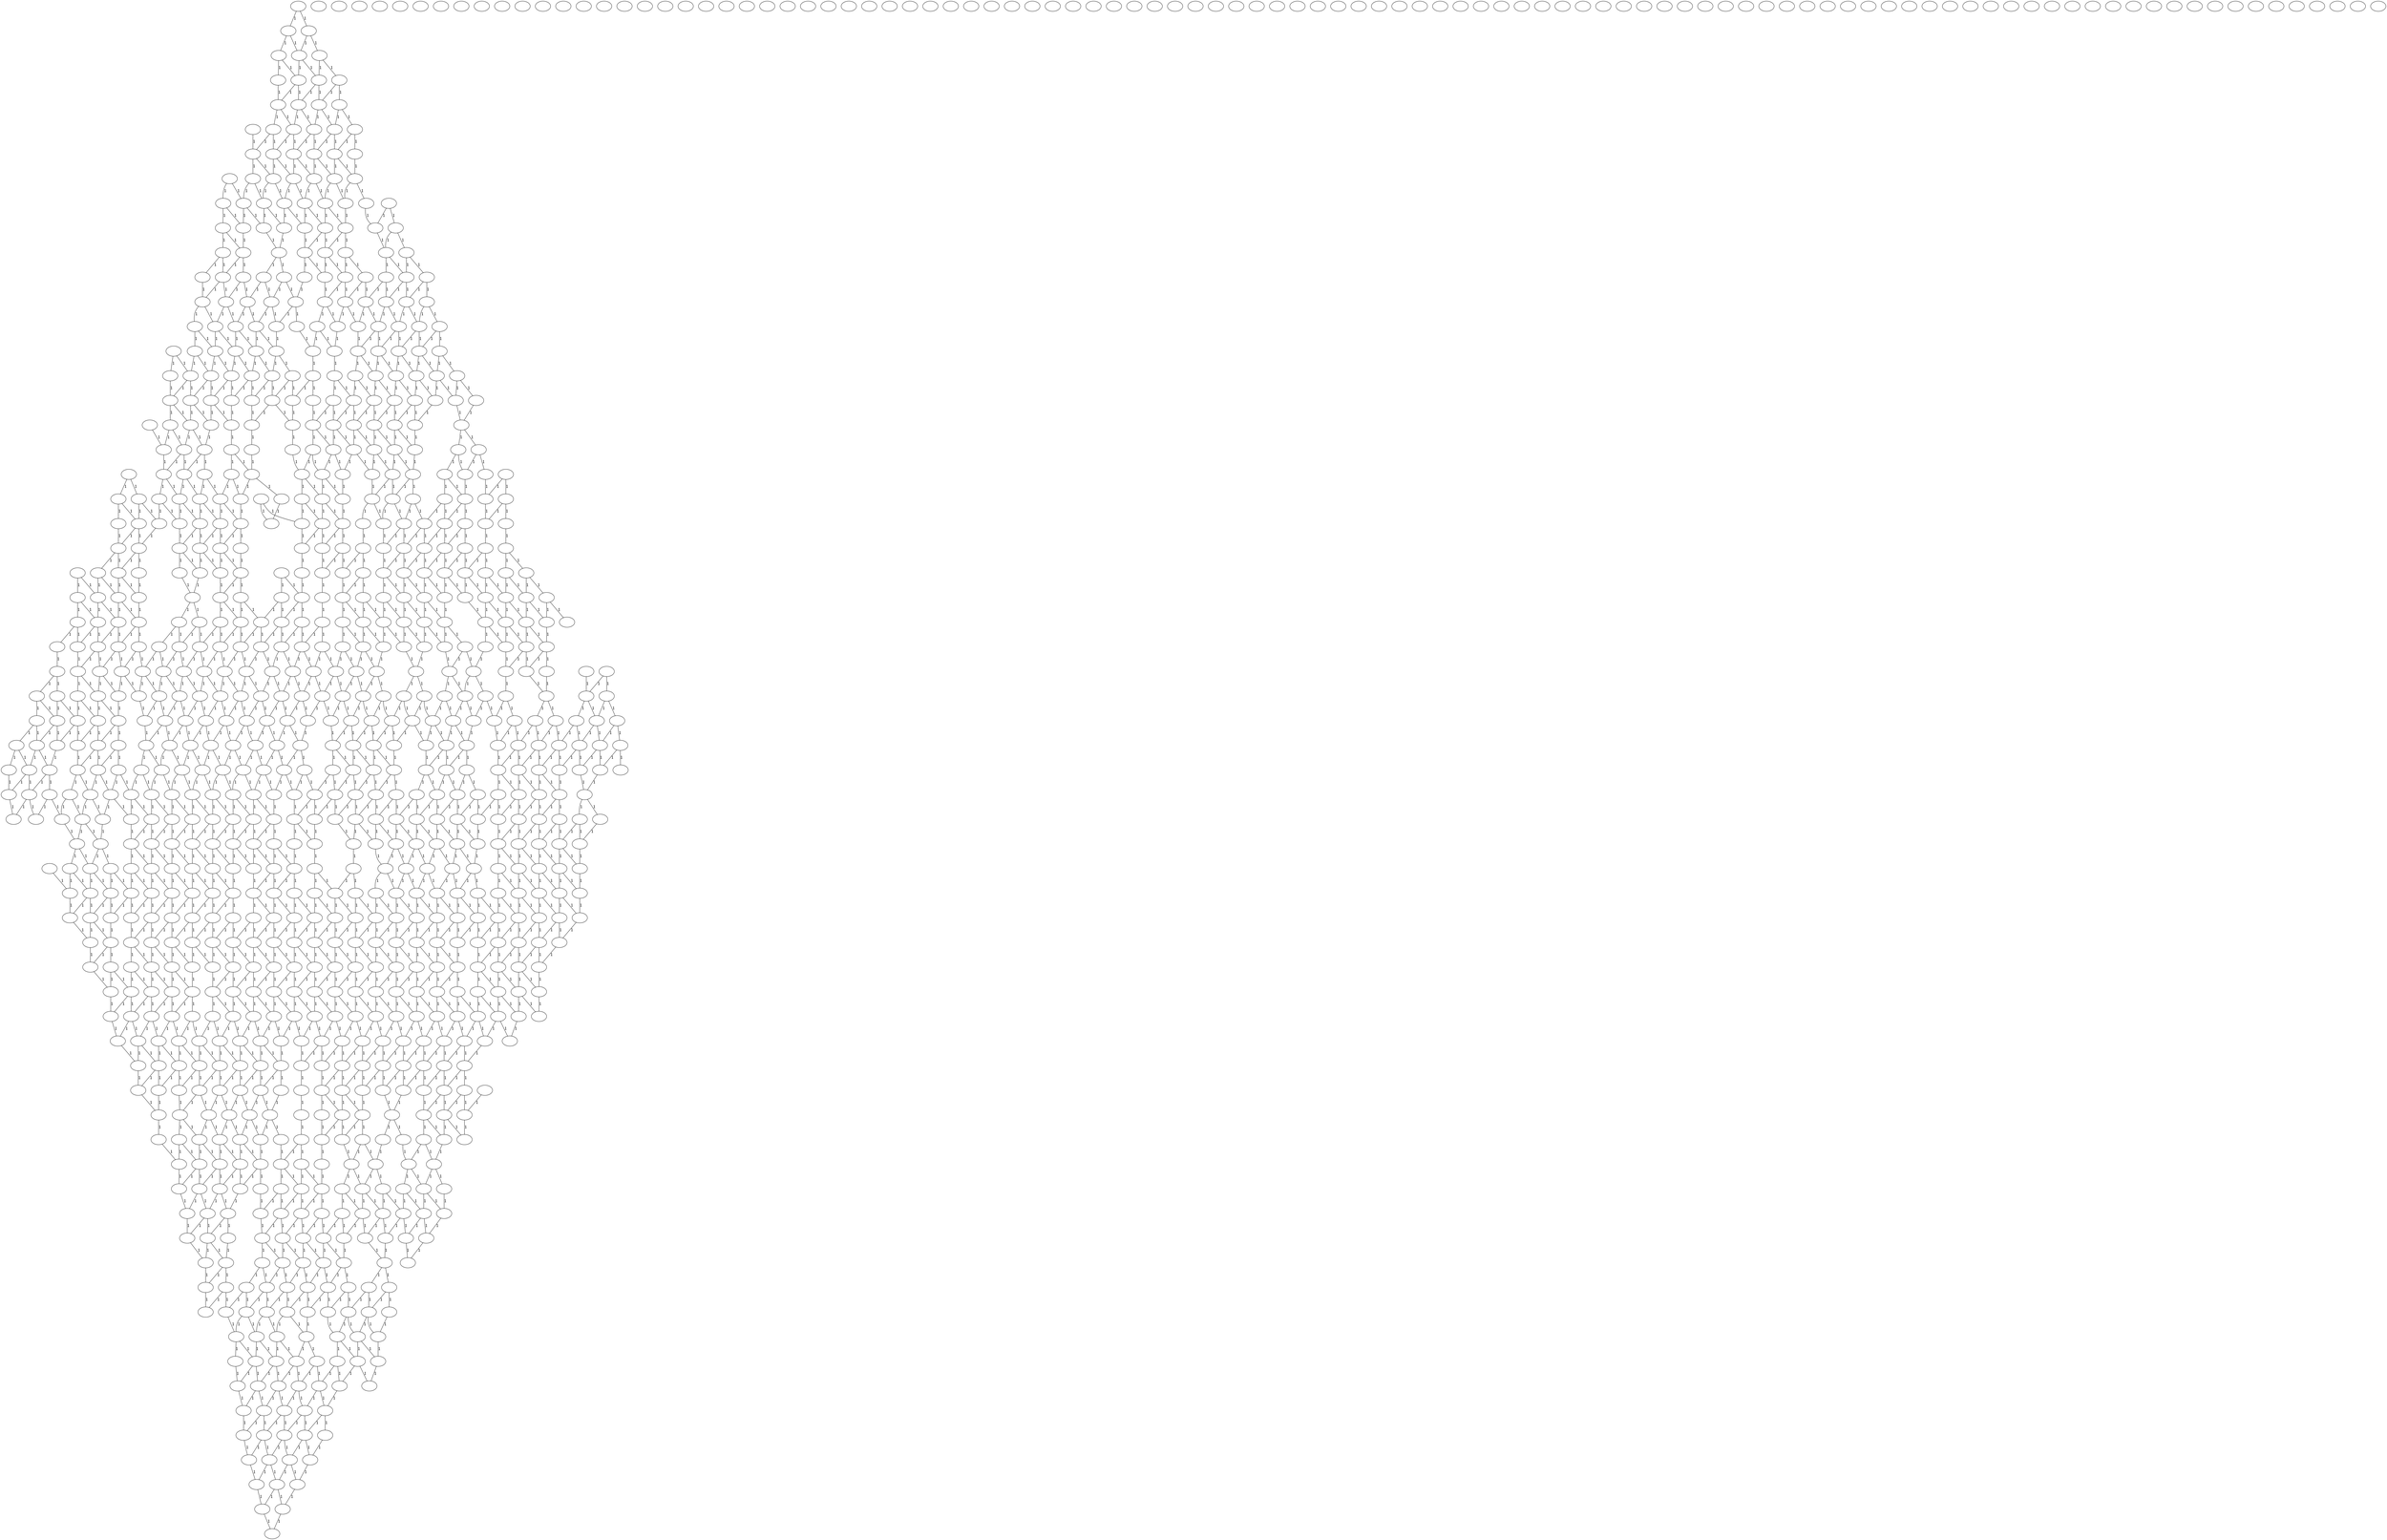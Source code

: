 graph G {
0[label="" pos="0,0!"];
1[label="" pos="100,0!"];
2[label="" pos="200,0!"];
3[label="" pos="300,0!"];
4[label="" pos="400,0!"];
5[label="" pos="500,0!"];
6[label="" pos="600,0!"];
7[label="" pos="700,0!"];
8[label="" pos="800,0!"];
9[label="" pos="900,0!"];
10[label="" pos="1000,0!"];
11[label="" pos="1100,0!"];
12[label="" pos="1200,0!"];
13[label="" pos="1300,0!"];
14[label="" pos="1400,0!"];
15[label="" pos="1500,0!"];
16[label="" pos="1600,0!"];
17[label="" pos="1700,0!"];
18[label="" pos="1800,0!"];
19[label="" pos="1900,0!"];
20[label="" pos="2000,0!"];
21[label="" pos="2100,0!"];
22[label="" pos="2200,0!"];
23[label="" pos="2300,0!"];
24[label="" pos="2400,0!"];
25[label="" pos="2500,0!"];
26[label="" pos="2600,0!"];
27[label="" pos="2700,0!"];
28[label="" pos="2800,0!"];
29[label="" pos="2900,0!"];
30[label="" pos="3000,0!"];
31[label="" pos="3100,0!"];
32[label="" pos="0,100!"];
33[label="" pos="100,100!"];
34[label="" pos="200,100!"];
35[label="" pos="300,100!"];
36[label="" pos="400,100!"];
37[label="" pos="500,100!"];
38[label="" pos="600,100!"];
39[label="" pos="700,100!"];
40[label="" pos="800,100!"];
41[label="" pos="900,100!"];
42[label="" pos="1000,100!"];
43[label="" pos="1100,100!"];
44[label="" pos="1200,100!"];
45[label="" pos="1300,100!"];
46[label="" pos="1400,100!"];
47[label="" pos="1500,100!"];
48[label="" pos="1600,100!"];
49[label="" pos="1700,100!"];
50[label="" pos="1800,100!"];
51[label="" pos="1900,100!"];
52[label="" pos="2000,100!"];
53[label="" pos="2100,100!"];
54[label="" pos="2200,100!"];
55[label="" pos="2300,100!"];
56[label="" pos="2400,100!"];
57[label="" pos="2500,100!"];
58[label="" pos="2600,100!"];
59[label="" pos="2700,100!"];
60[label="" pos="2800,100!"];
61[label="" pos="2900,100!"];
62[label="" pos="3000,100!"];
63[label="" pos="3100,100!"];
64[label="" pos="0,200!"];
65[label="" pos="100,200!"];
66[label="" pos="200,200!"];
67[label="" pos="300,200!"];
68[label="" pos="400,200!"];
69[label="" pos="500,200!"];
70[label="" pos="600,200!"];
71[label="" pos="700,200!"];
72[label="" pos="800,200!"];
73[label="" pos="900,200!"];
74[label="" pos="1000,200!"];
75[label="" pos="1100,200!"];
76[label="" pos="1200,200!"];
77[label="" pos="1300,200!"];
78[label="" pos="1400,200!"];
79[label="" pos="1500,200!"];
80[label="" pos="1600,200!"];
81[label="" pos="1700,200!"];
82[label="" pos="1800,200!"];
83[label="" pos="1900,200!"];
84[label="" pos="2000,200!"];
85[label="" pos="2100,200!"];
86[label="" pos="2200,200!"];
87[label="" pos="2300,200!"];
88[label="" pos="2400,200!"];
89[label="" pos="2500,200!"];
90[label="" pos="2600,200!"];
91[label="" pos="2700,200!"];
92[label="" pos="2800,200!"];
93[label="" pos="2900,200!"];
94[label="" pos="3000,200!"];
95[label="" pos="3100,200!"];
96[label="" pos="0,300!"];
97[label="" pos="100,300!"];
98[label="" pos="200,300!"];
99[label="" pos="300,300!"];
100[label="" pos="400,300!"];
101[label="" pos="500,300!"];
102[label="" pos="600,300!"];
103[label="" pos="700,300!"];
104[label="" pos="800,300!"];
105[label="" pos="900,300!"];
106[label="" pos="1000,300!"];
107[label="" pos="1100,300!"];
108[label="" pos="1200,300!"];
109[label="" pos="1300,300!"];
110[label="" pos="1400,300!"];
111[label="" pos="1500,300!"];
112[label="" pos="1600,300!"];
113[label="" pos="1700,300!"];
114[label="" pos="1800,300!"];
115[label="" pos="1900,300!"];
116[label="" pos="2000,300!"];
117[label="" pos="2100,300!"];
118[label="" pos="2200,300!"];
119[label="" pos="2300,300!"];
120[label="" pos="2400,300!"];
121[label="" pos="2500,300!"];
122[label="" pos="2600,300!"];
123[label="" pos="2700,300!"];
124[label="" pos="2800,300!"];
125[label="" pos="2900,300!"];
126[label="" pos="3000,300!"];
127[label="" pos="3100,300!"];
128[label="" pos="0,400!"];
129[label="" pos="100,400!"];
130[label="" pos="200,400!"];
131[label="" pos="300,400!"];
132[label="" pos="400,400!"];
133[label="" pos="500,400!"];
134[label="" pos="600,400!"];
135[label="" pos="700,400!"];
136[label="" pos="800,400!"];
137[label="" pos="900,400!"];
138[label="" pos="1000,400!"];
139[label="" pos="1100,400!"];
140[label="" pos="1200,400!"];
141[label="" pos="1300,400!"];
142[label="" pos="1400,400!"];
143[label="" pos="1500,400!"];
144[label="" pos="1600,400!"];
145[label="" pos="1700,400!"];
146[label="" pos="1800,400!"];
147[label="" pos="1900,400!"];
148[label="" pos="2000,400!"];
149[label="" pos="2100,400!"];
150[label="" pos="2200,400!"];
151[label="" pos="2300,400!"];
152[label="" pos="2400,400!"];
153[label="" pos="2500,400!"];
154[label="" pos="2600,400!"];
155[label="" pos="2700,400!"];
156[label="" pos="2800,400!"];
157[label="" pos="2900,400!"];
158[label="" pos="3000,400!"];
159[label="" pos="3100,400!"];
160[label="" pos="0,500!"];
161[label="" pos="100,500!"];
162[label="" pos="200,500!"];
163[label="" pos="300,500!"];
164[label="" pos="400,500!"];
165[label="" pos="500,500!"];
166[label="" pos="600,500!"];
167[label="" pos="700,500!"];
168[label="" pos="800,500!"];
169[label="" pos="900,500!"];
170[label="" pos="1000,500!"];
171[label="" pos="1100,500!"];
172[label="" pos="1200,500!"];
173[label="" pos="1300,500!"];
174[label="" pos="1400,500!"];
175[label="" pos="1500,500!"];
176[label="" pos="1600,500!"];
177[label="" pos="1700,500!"];
178[label="" pos="1800,500!"];
179[label="" pos="1900,500!"];
180[label="" pos="2000,500!"];
181[label="" pos="2100,500!"];
182[label="" pos="2200,500!"];
183[label="" pos="2300,500!"];
184[label="" pos="2400,500!"];
185[label="" pos="2500,500!"];
186[label="" pos="2600,500!"];
187[label="" pos="2700,500!"];
188[label="" pos="2800,500!"];
189[label="" pos="2900,500!"];
190[label="" pos="3000,500!"];
191[label="" pos="3100,500!"];
192[label="" pos="0,600!"];
193[label="" pos="100,600!"];
194[label="" pos="200,600!"];
195[label="" pos="300,600!"];
196[label="" pos="400,600!"];
197[label="" pos="500,600!"];
198[label="" pos="600,600!"];
199[label="" pos="700,600!"];
200[label="" pos="800,600!"];
201[label="" pos="900,600!"];
202[label="" pos="1000,600!"];
203[label="" pos="1100,600!"];
204[label="" pos="1200,600!"];
205[label="" pos="1300,600!"];
206[label="" pos="1400,600!"];
207[label="" pos="1500,600!"];
208[label="" pos="1600,600!"];
209[label="" pos="1700,600!"];
210[label="" pos="1800,600!"];
211[label="" pos="1900,600!"];
212[label="" pos="2000,600!"];
213[label="" pos="2100,600!"];
214[label="" pos="2200,600!"];
215[label="" pos="2300,600!"];
216[label="" pos="2400,600!"];
217[label="" pos="2500,600!"];
218[label="" pos="2600,600!"];
219[label="" pos="2700,600!"];
220[label="" pos="2800,600!"];
221[label="" pos="2900,600!"];
222[label="" pos="3000,600!"];
223[label="" pos="3100,600!"];
224[label="" pos="0,700!"];
225[label="" pos="100,700!"];
226[label="" pos="200,700!"];
227[label="" pos="300,700!"];
228[label="" pos="400,700!"];
229[label="" pos="500,700!"];
230[label="" pos="600,700!"];
231[label="" pos="700,700!"];
232[label="" pos="800,700!"];
233[label="" pos="900,700!"];
234[label="" pos="1000,700!"];
235[label="" pos="1100,700!"];
236[label="" pos="1200,700!"];
237[label="" pos="1300,700!"];
238[label="" pos="1400,700!"];
239[label="" pos="1500,700!"];
240[label="" pos="1600,700!"];
241[label="" pos="1700,700!"];
242[label="" pos="1800,700!"];
243[label="" pos="1900,700!"];
244[label="" pos="2000,700!"];
245[label="" pos="2100,700!"];
246[label="" pos="2200,700!"];
247[label="" pos="2300,700!"];
248[label="" pos="2400,700!"];
249[label="" pos="2500,700!"];
250[label="" pos="2600,700!"];
251[label="" pos="2700,700!"];
252[label="" pos="2800,700!"];
253[label="" pos="2900,700!"];
254[label="" pos="3000,700!"];
255[label="" pos="3100,700!"];
256[label="" pos="0,800!"];
257[label="" pos="100,800!"];
258[label="" pos="200,800!"];
259[label="" pos="300,800!"];
260[label="" pos="400,800!"];
261[label="" pos="500,800!"];
262[label="" pos="600,800!"];
263[label="" pos="700,800!"];
264[label="" pos="800,800!"];
265[label="" pos="900,800!"];
266[label="" pos="1000,800!"];
267[label="" pos="1100,800!"];
268[label="" pos="1200,800!"];
269[label="" pos="1300,800!"];
270[label="" pos="1400,800!"];
271[label="" pos="1500,800!"];
272[label="" pos="1600,800!"];
273[label="" pos="1700,800!"];
274[label="" pos="1800,800!"];
275[label="" pos="1900,800!"];
276[label="" pos="2000,800!"];
277[label="" pos="2100,800!"];
278[label="" pos="2200,800!"];
279[label="" pos="2300,800!"];
280[label="" pos="2400,800!"];
281[label="" pos="2500,800!"];
282[label="" pos="2600,800!"];
283[label="" pos="2700,800!"];
284[label="" pos="2800,800!"];
285[label="" pos="2900,800!"];
286[label="" pos="3000,800!"];
287[label="" pos="3100,800!"];
288[label="" pos="0,900!"];
289[label="" pos="100,900!"];
290[label="" pos="200,900!"];
291[label="" pos="300,900!"];
292[label="" pos="400,900!"];
293[label="" pos="500,900!"];
294[label="" pos="600,900!"];
295[label="" pos="700,900!"];
296[label="" pos="800,900!"];
297[label="" pos="900,900!"];
298[label="" pos="1000,900!"];
299[label="" pos="1100,900!"];
300[label="" pos="1200,900!"];
301[label="" pos="1300,900!"];
302[label="" pos="1400,900!"];
303[label="" pos="1500,900!"];
304[label="" pos="1600,900!"];
305[label="" pos="1700,900!"];
306[label="" pos="1800,900!"];
307[label="" pos="1900,900!"];
308[label="" pos="2000,900!"];
309[label="" pos="2100,900!"];
310[label="" pos="2200,900!"];
311[label="" pos="2300,900!"];
312[label="" pos="2400,900!"];
313[label="" pos="2500,900!"];
314[label="" pos="2600,900!"];
315[label="" pos="2700,900!"];
316[label="" pos="2800,900!"];
317[label="" pos="2900,900!"];
318[label="" pos="3000,900!"];
319[label="" pos="3100,900!"];
320[label="" pos="0,1000!"];
321[label="" pos="100,1000!"];
322[label="" pos="200,1000!"];
323[label="" pos="300,1000!"];
324[label="" pos="400,1000!"];
325[label="" pos="500,1000!"];
326[label="" pos="600,1000!"];
327[label="" pos="700,1000!"];
328[label="" pos="800,1000!"];
329[label="" pos="900,1000!"];
330[label="" pos="1000,1000!"];
331[label="" pos="1100,1000!"];
332[label="" pos="1200,1000!"];
333[label="" pos="1300,1000!"];
334[label="" pos="1400,1000!"];
335[label="" pos="1500,1000!"];
336[label="" pos="1600,1000!"];
337[label="" pos="1700,1000!"];
338[label="" pos="1800,1000!"];
339[label="" pos="1900,1000!"];
340[label="" pos="2000,1000!"];
341[label="" pos="2100,1000!"];
342[label="" pos="2200,1000!"];
343[label="" pos="2300,1000!"];
344[label="" pos="2400,1000!"];
345[label="" pos="2500,1000!"];
346[label="" pos="2600,1000!"];
347[label="" pos="2700,1000!"];
348[label="" pos="2800,1000!"];
349[label="" pos="2900,1000!"];
350[label="" pos="3000,1000!"];
351[label="" pos="3100,1000!"];
352[label="" pos="0,1100!"];
353[label="" pos="100,1100!"];
354[label="" pos="200,1100!"];
355[label="" pos="300,1100!"];
356[label="" pos="400,1100!"];
357[label="" pos="500,1100!"];
358[label="" pos="600,1100!"];
359[label="" pos="700,1100!"];
360[label="" pos="800,1100!"];
361[label="" pos="900,1100!"];
362[label="" pos="1000,1100!"];
363[label="" pos="1100,1100!"];
364[label="" pos="1200,1100!"];
365[label="" pos="1300,1100!"];
366[label="" pos="1400,1100!"];
367[label="" pos="1500,1100!"];
368[label="" pos="1600,1100!"];
369[label="" pos="1700,1100!"];
370[label="" pos="1800,1100!"];
371[label="" pos="1900,1100!"];
372[label="" pos="2000,1100!"];
373[label="" pos="2100,1100!"];
374[label="" pos="2200,1100!"];
375[label="" pos="2300,1100!"];
376[label="" pos="2400,1100!"];
377[label="" pos="2500,1100!"];
378[label="" pos="2600,1100!"];
379[label="" pos="2700,1100!"];
380[label="" pos="2800,1100!"];
381[label="" pos="2900,1100!"];
382[label="" pos="3000,1100!"];
383[label="" pos="3100,1100!"];
384[label="" pos="0,1200!"];
385[label="" pos="100,1200!"];
386[label="" pos="200,1200!"];
387[label="" pos="300,1200!"];
388[label="" pos="400,1200!"];
389[label="" pos="500,1200!"];
390[label="" pos="600,1200!"];
391[label="" pos="700,1200!"];
392[label="" pos="800,1200!"];
393[label="" pos="900,1200!"];
394[label="" pos="1000,1200!"];
395[label="" pos="1100,1200!"];
396[label="" pos="1200,1200!"];
397[label="" pos="1300,1200!"];
398[label="" pos="1400,1200!"];
399[label="" pos="1500,1200!"];
400[label="" pos="1600,1200!"];
401[label="" pos="1700,1200!"];
402[label="" pos="1800,1200!"];
403[label="" pos="1900,1200!"];
404[label="" pos="2000,1200!"];
405[label="" pos="2100,1200!"];
406[label="" pos="2200,1200!"];
407[label="" pos="2300,1200!"];
408[label="" pos="2400,1200!"];
409[label="" pos="2500,1200!"];
410[label="" pos="2600,1200!"];
411[label="" pos="2700,1200!"];
412[label="" pos="2800,1200!"];
413[label="" pos="2900,1200!"];
414[label="" pos="3000,1200!"];
415[label="" pos="3100,1200!"];
416[label="" pos="0,1300!"];
417[label="" pos="100,1300!"];
418[label="" pos="200,1300!"];
419[label="" pos="300,1300!"];
420[label="" pos="400,1300!"];
421[label="" pos="500,1300!"];
422[label="" pos="600,1300!"];
423[label="" pos="700,1300!"];
424[label="" pos="800,1300!"];
425[label="" pos="900,1300!"];
426[label="" pos="1000,1300!"];
427[label="" pos="1100,1300!"];
428[label="" pos="1200,1300!"];
429[label="" pos="1300,1300!"];
430[label="" pos="1400,1300!"];
431[label="" pos="1500,1300!"];
432[label="" pos="1600,1300!"];
433[label="" pos="1700,1300!"];
434[label="" pos="1800,1300!"];
435[label="" pos="1900,1300!"];
436[label="" pos="2000,1300!"];
437[label="" pos="2100,1300!"];
438[label="" pos="2200,1300!"];
439[label="" pos="2300,1300!"];
440[label="" pos="2400,1300!"];
441[label="" pos="2500,1300!"];
442[label="" pos="2600,1300!"];
443[label="" pos="2700,1300!"];
444[label="" pos="2800,1300!"];
445[label="" pos="2900,1300!"];
446[label="" pos="3000,1300!"];
447[label="" pos="3100,1300!"];
448[label="" pos="0,1400!"];
449[label="" pos="100,1400!"];
450[label="" pos="200,1400!"];
451[label="" pos="300,1400!"];
452[label="" pos="400,1400!"];
453[label="" pos="500,1400!"];
454[label="" pos="600,1400!"];
455[label="" pos="700,1400!"];
456[label="" pos="800,1400!"];
457[label="" pos="900,1400!"];
458[label="" pos="1000,1400!"];
459[label="" pos="1100,1400!"];
460[label="" pos="1200,1400!"];
461[label="" pos="1300,1400!"];
462[label="" pos="1400,1400!"];
463[label="" pos="1500,1400!"];
464[label="" pos="1600,1400!"];
465[label="" pos="1700,1400!"];
466[label="" pos="1800,1400!"];
467[label="" pos="1900,1400!"];
468[label="" pos="2000,1400!"];
469[label="" pos="2100,1400!"];
470[label="" pos="2200,1400!"];
471[label="" pos="2300,1400!"];
472[label="" pos="2400,1400!"];
473[label="" pos="2500,1400!"];
474[label="" pos="2600,1400!"];
475[label="" pos="2700,1400!"];
476[label="" pos="2800,1400!"];
477[label="" pos="2900,1400!"];
478[label="" pos="3000,1400!"];
479[label="" pos="3100,1400!"];
480[label="" pos="0,1500!"];
481[label="" pos="100,1500!"];
482[label="" pos="200,1500!"];
483[label="" pos="300,1500!"];
484[label="" pos="400,1500!"];
485[label="" pos="500,1500!"];
486[label="" pos="600,1500!"];
487[label="" pos="700,1500!"];
488[label="" pos="800,1500!"];
489[label="" pos="900,1500!"];
490[label="" pos="1000,1500!"];
491[label="" pos="1100,1500!"];
492[label="" pos="1200,1500!"];
493[label="" pos="1300,1500!"];
494[label="" pos="1400,1500!"];
495[label="" pos="1500,1500!"];
496[label="" pos="1600,1500!"];
497[label="" pos="1700,1500!"];
498[label="" pos="1800,1500!"];
499[label="" pos="1900,1500!"];
500[label="" pos="2000,1500!"];
501[label="" pos="2100,1500!"];
502[label="" pos="2200,1500!"];
503[label="" pos="2300,1500!"];
504[label="" pos="2400,1500!"];
505[label="" pos="2500,1500!"];
506[label="" pos="2600,1500!"];
507[label="" pos="2700,1500!"];
508[label="" pos="2800,1500!"];
509[label="" pos="2900,1500!"];
510[label="" pos="3000,1500!"];
511[label="" pos="3100,1500!"];
512[label="" pos="0,1600!"];
513[label="" pos="100,1600!"];
514[label="" pos="200,1600!"];
515[label="" pos="300,1600!"];
516[label="" pos="400,1600!"];
517[label="" pos="500,1600!"];
518[label="" pos="600,1600!"];
519[label="" pos="700,1600!"];
520[label="" pos="800,1600!"];
521[label="" pos="900,1600!"];
522[label="" pos="1000,1600!"];
523[label="" pos="1100,1600!"];
524[label="" pos="1200,1600!"];
525[label="" pos="1300,1600!"];
526[label="" pos="1400,1600!"];
527[label="" pos="1500,1600!"];
528[label="" pos="1600,1600!"];
529[label="" pos="1700,1600!"];
530[label="" pos="1800,1600!"];
531[label="" pos="1900,1600!"];
532[label="" pos="2000,1600!"];
533[label="" pos="2100,1600!"];
534[label="" pos="2200,1600!"];
535[label="" pos="2300,1600!"];
536[label="" pos="2400,1600!"];
537[label="" pos="2500,1600!"];
538[label="" pos="2600,1600!"];
539[label="" pos="2700,1600!"];
540[label="" pos="2800,1600!"];
541[label="" pos="2900,1600!"];
542[label="" pos="3000,1600!"];
543[label="" pos="3100,1600!"];
544[label="" pos="0,1700!"];
545[label="" pos="100,1700!"];
546[label="" pos="200,1700!"];
547[label="" pos="300,1700!"];
548[label="" pos="400,1700!"];
549[label="" pos="500,1700!"];
550[label="" pos="600,1700!"];
551[label="" pos="700,1700!"];
552[label="" pos="800,1700!"];
553[label="" pos="900,1700!"];
554[label="" pos="1000,1700!"];
555[label="" pos="1100,1700!"];
556[label="" pos="1200,1700!"];
557[label="" pos="1300,1700!"];
558[label="" pos="1400,1700!"];
559[label="" pos="1500,1700!"];
560[label="" pos="1600,1700!"];
561[label="" pos="1700,1700!"];
562[label="" pos="1800,1700!"];
563[label="" pos="1900,1700!"];
564[label="" pos="2000,1700!"];
565[label="" pos="2100,1700!"];
566[label="" pos="2200,1700!"];
567[label="" pos="2300,1700!"];
568[label="" pos="2400,1700!"];
569[label="" pos="2500,1700!"];
570[label="" pos="2600,1700!"];
571[label="" pos="2700,1700!"];
572[label="" pos="2800,1700!"];
573[label="" pos="2900,1700!"];
574[label="" pos="3000,1700!"];
575[label="" pos="3100,1700!"];
576[label="" pos="0,1800!"];
577[label="" pos="100,1800!"];
578[label="" pos="200,1800!"];
579[label="" pos="300,1800!"];
580[label="" pos="400,1800!"];
581[label="" pos="500,1800!"];
582[label="" pos="600,1800!"];
583[label="" pos="700,1800!"];
584[label="" pos="800,1800!"];
585[label="" pos="900,1800!"];
586[label="" pos="1000,1800!"];
587[label="" pos="1100,1800!"];
588[label="" pos="1200,1800!"];
589[label="" pos="1300,1800!"];
590[label="" pos="1400,1800!"];
591[label="" pos="1500,1800!"];
592[label="" pos="1600,1800!"];
593[label="" pos="1700,1800!"];
594[label="" pos="1800,1800!"];
595[label="" pos="1900,1800!"];
596[label="" pos="2000,1800!"];
597[label="" pos="2100,1800!"];
598[label="" pos="2200,1800!"];
599[label="" pos="2300,1800!"];
600[label="" pos="2400,1800!"];
601[label="" pos="2500,1800!"];
602[label="" pos="2600,1800!"];
603[label="" pos="2700,1800!"];
604[label="" pos="2800,1800!"];
605[label="" pos="2900,1800!"];
606[label="" pos="3000,1800!"];
607[label="" pos="3100,1800!"];
608[label="" pos="0,1900!"];
609[label="" pos="100,1900!"];
610[label="" pos="200,1900!"];
611[label="" pos="300,1900!"];
612[label="" pos="400,1900!"];
613[label="" pos="500,1900!"];
614[label="" pos="600,1900!"];
615[label="" pos="700,1900!"];
616[label="" pos="800,1900!"];
617[label="" pos="900,1900!"];
618[label="" pos="1000,1900!"];
619[label="" pos="1100,1900!"];
620[label="" pos="1200,1900!"];
621[label="" pos="1300,1900!"];
622[label="" pos="1400,1900!"];
623[label="" pos="1500,1900!"];
624[label="" pos="1600,1900!"];
625[label="" pos="1700,1900!"];
626[label="" pos="1800,1900!"];
627[label="" pos="1900,1900!"];
628[label="" pos="2000,1900!"];
629[label="" pos="2100,1900!"];
630[label="" pos="2200,1900!"];
631[label="" pos="2300,1900!"];
632[label="" pos="2400,1900!"];
633[label="" pos="2500,1900!"];
634[label="" pos="2600,1900!"];
635[label="" pos="2700,1900!"];
636[label="" pos="2800,1900!"];
637[label="" pos="2900,1900!"];
638[label="" pos="3000,1900!"];
639[label="" pos="3100,1900!"];
640[label="" pos="0,2000!"];
641[label="" pos="100,2000!"];
642[label="" pos="200,2000!"];
643[label="" pos="300,2000!"];
644[label="" pos="400,2000!"];
645[label="" pos="500,2000!"];
646[label="" pos="600,2000!"];
647[label="" pos="700,2000!"];
648[label="" pos="800,2000!"];
649[label="" pos="900,2000!"];
650[label="" pos="1000,2000!"];
651[label="" pos="1100,2000!"];
652[label="" pos="1200,2000!"];
653[label="" pos="1300,2000!"];
654[label="" pos="1400,2000!"];
655[label="" pos="1500,2000!"];
656[label="" pos="1600,2000!"];
657[label="" pos="1700,2000!"];
658[label="" pos="1800,2000!"];
659[label="" pos="1900,2000!"];
660[label="" pos="2000,2000!"];
661[label="" pos="2100,2000!"];
662[label="" pos="2200,2000!"];
663[label="" pos="2300,2000!"];
664[label="" pos="2400,2000!"];
665[label="" pos="2500,2000!"];
666[label="" pos="2600,2000!"];
667[label="" pos="2700,2000!"];
668[label="" pos="2800,2000!"];
669[label="" pos="2900,2000!"];
670[label="" pos="3000,2000!"];
671[label="" pos="3100,2000!"];
672[label="" pos="0,2100!"];
673[label="" pos="100,2100!"];
674[label="" pos="200,2100!"];
675[label="" pos="300,2100!"];
676[label="" pos="400,2100!"];
677[label="" pos="500,2100!"];
678[label="" pos="600,2100!"];
679[label="" pos="700,2100!"];
680[label="" pos="800,2100!"];
681[label="" pos="900,2100!"];
682[label="" pos="1000,2100!"];
683[label="" pos="1100,2100!"];
684[label="" pos="1200,2100!"];
685[label="" pos="1300,2100!"];
686[label="" pos="1400,2100!"];
687[label="" pos="1500,2100!"];
688[label="" pos="1600,2100!"];
689[label="" pos="1700,2100!"];
690[label="" pos="1800,2100!"];
691[label="" pos="1900,2100!"];
692[label="" pos="2000,2100!"];
693[label="" pos="2100,2100!"];
694[label="" pos="2200,2100!"];
695[label="" pos="2300,2100!"];
696[label="" pos="2400,2100!"];
697[label="" pos="2500,2100!"];
698[label="" pos="2600,2100!"];
699[label="" pos="2700,2100!"];
700[label="" pos="2800,2100!"];
701[label="" pos="2900,2100!"];
702[label="" pos="3000,2100!"];
703[label="" pos="3100,2100!"];
704[label="" pos="0,2200!"];
705[label="" pos="100,2200!"];
706[label="" pos="200,2200!"];
707[label="" pos="300,2200!"];
708[label="" pos="400,2200!"];
709[label="" pos="500,2200!"];
710[label="" pos="600,2200!"];
711[label="" pos="700,2200!"];
712[label="" pos="800,2200!"];
713[label="" pos="900,2200!"];
714[label="" pos="1000,2200!"];
715[label="" pos="1100,2200!"];
716[label="" pos="1200,2200!"];
717[label="" pos="1300,2200!"];
718[label="" pos="1400,2200!"];
719[label="" pos="1500,2200!"];
720[label="" pos="1600,2200!"];
721[label="" pos="1700,2200!"];
722[label="" pos="1800,2200!"];
723[label="" pos="1900,2200!"];
724[label="" pos="2000,2200!"];
725[label="" pos="2100,2200!"];
726[label="" pos="2200,2200!"];
727[label="" pos="2300,2200!"];
728[label="" pos="2400,2200!"];
729[label="" pos="2500,2200!"];
730[label="" pos="2600,2200!"];
731[label="" pos="2700,2200!"];
732[label="" pos="2800,2200!"];
733[label="" pos="2900,2200!"];
734[label="" pos="3000,2200!"];
735[label="" pos="3100,2200!"];
736[label="" pos="0,2300!"];
737[label="" pos="100,2300!"];
738[label="" pos="200,2300!"];
739[label="" pos="300,2300!"];
740[label="" pos="400,2300!"];
741[label="" pos="500,2300!"];
742[label="" pos="600,2300!"];
743[label="" pos="700,2300!"];
744[label="" pos="800,2300!"];
745[label="" pos="900,2300!"];
746[label="" pos="1000,2300!"];
747[label="" pos="1100,2300!"];
748[label="" pos="1200,2300!"];
749[label="" pos="1300,2300!"];
750[label="" pos="1400,2300!"];
751[label="" pos="1500,2300!"];
752[label="" pos="1600,2300!"];
753[label="" pos="1700,2300!"];
754[label="" pos="1800,2300!"];
755[label="" pos="1900,2300!"];
756[label="" pos="2000,2300!"];
757[label="" pos="2100,2300!"];
758[label="" pos="2200,2300!"];
759[label="" pos="2300,2300!"];
760[label="" pos="2400,2300!"];
761[label="" pos="2500,2300!"];
762[label="" pos="2600,2300!"];
763[label="" pos="2700,2300!"];
764[label="" pos="2800,2300!"];
765[label="" pos="2900,2300!"];
766[label="" pos="3000,2300!"];
767[label="" pos="3100,2300!"];
768[label="" pos="0,2400!"];
769[label="" pos="100,2400!"];
770[label="" pos="200,2400!"];
771[label="" pos="300,2400!"];
772[label="" pos="400,2400!"];
773[label="" pos="500,2400!"];
774[label="" pos="600,2400!"];
775[label="" pos="700,2400!"];
776[label="" pos="800,2400!"];
777[label="" pos="900,2400!"];
778[label="" pos="1000,2400!"];
779[label="" pos="1100,2400!"];
780[label="" pos="1200,2400!"];
781[label="" pos="1300,2400!"];
782[label="" pos="1400,2400!"];
783[label="" pos="1500,2400!"];
784[label="" pos="1600,2400!"];
785[label="" pos="1700,2400!"];
786[label="" pos="1800,2400!"];
787[label="" pos="1900,2400!"];
788[label="" pos="2000,2400!"];
789[label="" pos="2100,2400!"];
790[label="" pos="2200,2400!"];
791[label="" pos="2300,2400!"];
792[label="" pos="2400,2400!"];
793[label="" pos="2500,2400!"];
794[label="" pos="2600,2400!"];
795[label="" pos="2700,2400!"];
796[label="" pos="2800,2400!"];
797[label="" pos="2900,2400!"];
798[label="" pos="3000,2400!"];
799[label="" pos="3100,2400!"];
800[label="" pos="0,2500!"];
801[label="" pos="100,2500!"];
802[label="" pos="200,2500!"];
803[label="" pos="300,2500!"];
804[label="" pos="400,2500!"];
805[label="" pos="500,2500!"];
806[label="" pos="600,2500!"];
807[label="" pos="700,2500!"];
808[label="" pos="800,2500!"];
809[label="" pos="900,2500!"];
810[label="" pos="1000,2500!"];
811[label="" pos="1100,2500!"];
812[label="" pos="1200,2500!"];
813[label="" pos="1300,2500!"];
814[label="" pos="1400,2500!"];
815[label="" pos="1500,2500!"];
816[label="" pos="1600,2500!"];
817[label="" pos="1700,2500!"];
818[label="" pos="1800,2500!"];
819[label="" pos="1900,2500!"];
820[label="" pos="2000,2500!"];
821[label="" pos="2100,2500!"];
822[label="" pos="2200,2500!"];
823[label="" pos="2300,2500!"];
824[label="" pos="2400,2500!"];
825[label="" pos="2500,2500!"];
826[label="" pos="2600,2500!"];
827[label="" pos="2700,2500!"];
828[label="" pos="2800,2500!"];
829[label="" pos="2900,2500!"];
830[label="" pos="3000,2500!"];
831[label="" pos="3100,2500!"];
832[label="" pos="0,2600!"];
833[label="" pos="100,2600!"];
834[label="" pos="200,2600!"];
835[label="" pos="300,2600!"];
836[label="" pos="400,2600!"];
837[label="" pos="500,2600!"];
838[label="" pos="600,2600!"];
839[label="" pos="700,2600!"];
840[label="" pos="800,2600!"];
841[label="" pos="900,2600!"];
842[label="" pos="1000,2600!"];
843[label="" pos="1100,2600!"];
844[label="" pos="1200,2600!"];
845[label="" pos="1300,2600!"];
846[label="" pos="1400,2600!"];
847[label="" pos="1500,2600!"];
848[label="" pos="1600,2600!"];
849[label="" pos="1700,2600!"];
850[label="" pos="1800,2600!"];
851[label="" pos="1900,2600!"];
852[label="" pos="2000,2600!"];
853[label="" pos="2100,2600!"];
854[label="" pos="2200,2600!"];
855[label="" pos="2300,2600!"];
856[label="" pos="2400,2600!"];
857[label="" pos="2500,2600!"];
858[label="" pos="2600,2600!"];
859[label="" pos="2700,2600!"];
860[label="" pos="2800,2600!"];
861[label="" pos="2900,2600!"];
862[label="" pos="3000,2600!"];
863[label="" pos="3100,2600!"];
864[label="" pos="0,2700!"];
865[label="" pos="100,2700!"];
866[label="" pos="200,2700!"];
867[label="" pos="300,2700!"];
868[label="" pos="400,2700!"];
869[label="" pos="500,2700!"];
870[label="" pos="600,2700!"];
871[label="" pos="700,2700!"];
872[label="" pos="800,2700!"];
873[label="" pos="900,2700!"];
874[label="" pos="1000,2700!"];
875[label="" pos="1100,2700!"];
876[label="" pos="1200,2700!"];
877[label="" pos="1300,2700!"];
878[label="" pos="1400,2700!"];
879[label="" pos="1500,2700!"];
880[label="" pos="1600,2700!"];
881[label="" pos="1700,2700!"];
882[label="" pos="1800,2700!"];
883[label="" pos="1900,2700!"];
884[label="" pos="2000,2700!"];
885[label="" pos="2100,2700!"];
886[label="" pos="2200,2700!"];
887[label="" pos="2300,2700!"];
888[label="" pos="2400,2700!"];
889[label="" pos="2500,2700!"];
890[label="" pos="2600,2700!"];
891[label="" pos="2700,2700!"];
892[label="" pos="2800,2700!"];
893[label="" pos="2900,2700!"];
894[label="" pos="3000,2700!"];
895[label="" pos="3100,2700!"];
896[label="" pos="0,2800!"];
897[label="" pos="100,2800!"];
898[label="" pos="200,2800!"];
899[label="" pos="300,2800!"];
900[label="" pos="400,2800!"];
901[label="" pos="500,2800!"];
902[label="" pos="600,2800!"];
903[label="" pos="700,2800!"];
904[label="" pos="800,2800!"];
905[label="" pos="900,2800!"];
906[label="" pos="1000,2800!"];
907[label="" pos="1100,2800!"];
908[label="" pos="1200,2800!"];
909[label="" pos="1300,2800!"];
910[label="" pos="1400,2800!"];
911[label="" pos="1500,2800!"];
912[label="" pos="1600,2800!"];
913[label="" pos="1700,2800!"];
914[label="" pos="1800,2800!"];
915[label="" pos="1900,2800!"];
916[label="" pos="2000,2800!"];
917[label="" pos="2100,2800!"];
918[label="" pos="2200,2800!"];
919[label="" pos="2300,2800!"];
920[label="" pos="2400,2800!"];
921[label="" pos="2500,2800!"];
922[label="" pos="2600,2800!"];
923[label="" pos="2700,2800!"];
924[label="" pos="2800,2800!"];
925[label="" pos="2900,2800!"];
926[label="" pos="3000,2800!"];
927[label="" pos="3100,2800!"];
928[label="" pos="0,2900!"];
929[label="" pos="100,2900!"];
930[label="" pos="200,2900!"];
931[label="" pos="300,2900!"];
932[label="" pos="400,2900!"];
933[label="" pos="500,2900!"];
934[label="" pos="600,2900!"];
935[label="" pos="700,2900!"];
936[label="" pos="800,2900!"];
937[label="" pos="900,2900!"];
938[label="" pos="1000,2900!"];
939[label="" pos="1100,2900!"];
940[label="" pos="1200,2900!"];
941[label="" pos="1300,2900!"];
942[label="" pos="1400,2900!"];
943[label="" pos="1500,2900!"];
944[label="" pos="1600,2900!"];
945[label="" pos="1700,2900!"];
946[label="" pos="1800,2900!"];
947[label="" pos="1900,2900!"];
948[label="" pos="2000,2900!"];
949[label="" pos="2100,2900!"];
950[label="" pos="2200,2900!"];
951[label="" pos="2300,2900!"];
952[label="" pos="2400,2900!"];
953[label="" pos="2500,2900!"];
954[label="" pos="2600,2900!"];
955[label="" pos="2700,2900!"];
956[label="" pos="2800,2900!"];
957[label="" pos="2900,2900!"];
958[label="" pos="3000,2900!"];
959[label="" pos="3100,2900!"];
960[label="" pos="0,3000!"];
961[label="" pos="100,3000!"];
962[label="" pos="200,3000!"];
963[label="" pos="300,3000!"];
964[label="" pos="400,3000!"];
965[label="" pos="500,3000!"];
966[label="" pos="600,3000!"];
967[label="" pos="700,3000!"];
968[label="" pos="800,3000!"];
969[label="" pos="900,3000!"];
970[label="" pos="1000,3000!"];
971[label="" pos="1100,3000!"];
972[label="" pos="1200,3000!"];
973[label="" pos="1300,3000!"];
974[label="" pos="1400,3000!"];
975[label="" pos="1500,3000!"];
976[label="" pos="1600,3000!"];
977[label="" pos="1700,3000!"];
978[label="" pos="1800,3000!"];
979[label="" pos="1900,3000!"];
980[label="" pos="2000,3000!"];
981[label="" pos="2100,3000!"];
982[label="" pos="2200,3000!"];
983[label="" pos="2300,3000!"];
984[label="" pos="2400,3000!"];
985[label="" pos="2500,3000!"];
986[label="" pos="2600,3000!"];
987[label="" pos="2700,3000!"];
988[label="" pos="2800,3000!"];
989[label="" pos="2900,3000!"];
990[label="" pos="3000,3000!"];
991[label="" pos="3100,3000!"];
992[label="" pos="0,3100!"];
993[label="" pos="100,3100!"];
994[label="" pos="200,3100!"];
995[label="" pos="300,3100!"];
996[label="" pos="400,3100!"];
997[label="" pos="500,3100!"];
998[label="" pos="600,3100!"];
999[label="" pos="700,3100!"];
1000[label="" pos="800,3100!"];
1001[label="" pos="900,3100!"];
1002[label="" pos="1000,3100!"];
1003[label="" pos="1100,3100!"];
1004[label="" pos="1200,3100!"];
1005[label="" pos="1300,3100!"];
1006[label="" pos="1400,3100!"];
1007[label="" pos="1500,3100!"];
1008[label="" pos="1600,3100!"];
1009[label="" pos="1700,3100!"];
1010[label="" pos="1800,3100!"];
1011[label="" pos="1900,3100!"];
1012[label="" pos="2000,3100!"];
1013[label="" pos="2100,3100!"];
1014[label="" pos="2200,3100!"];
1015[label="" pos="2300,3100!"];
1016[label="" pos="2400,3100!"];
1017[label="" pos="2500,3100!"];
1018[label="" pos="2600,3100!"];
1019[label="" pos="2700,3100!"];
1020[label="" pos="2800,3100!"];
1021[label="" pos="2900,3100!"];
1022[label="" pos="3000,3100!"];
1023[label="" pos="3100,3100!"];
0--1 [label="1"];
0--32 [label="1"];
32--33 [label="1"];
32--64 [label="1"];
64--65 [label="1"];
64--96 [label="1"];
96--97 [label="1"];
96--128 [label="1"];
128--129 [label="1"];
128--160 [label="1"];
160--161 [label="1"];
160--192 [label="1"];
192--193 [label="1"];
256--257 [label="1"];
256--288 [label="1"];
288--289 [label="1"];
288--320 [label="1"];
320--321 [label="1"];
320--352 [label="1"];
352--353 [label="1"];
352--384 [label="1"];
384--385 [label="1"];
384--416 [label="1"];
416--417 [label="1"];
416--448 [label="1"];
448--449 [label="1"];
448--480 [label="1"];
480--481 [label="1"];
480--512 [label="1"];
512--513 [label="1"];
608--609 [label="1"];
608--640 [label="1"];
640--641 [label="1"];
640--672 [label="1"];
672--704 [label="1"];
704--705 [label="1"];
704--736 [label="1"];
736--737 [label="1"];
736--768 [label="1"];
768--769 [label="1"];
768--800 [label="1"];
864--865 [label="1"];
864--896 [label="1"];
896--897 [label="1"];
896--928 [label="1"];
928--929 [label="1"];
928--960 [label="1"];
960--961 [label="1"];
960--992 [label="1"];
1--2 [label="1"];
1--33 [label="1"];
33--34 [label="1"];
33--65 [label="1"];
65--66 [label="1"];
65--97 [label="1"];
97--98 [label="1"];
97--129 [label="1"];
129--130 [label="1"];
129--161 [label="1"];
161--162 [label="1"];
161--193 [label="1"];
193--194 [label="1"];
193--225 [label="1"];
225--257 [label="1"];
257--289 [label="1"];
289--290 [label="1"];
289--321 [label="1"];
321--322 [label="1"];
321--353 [label="1"];
353--354 [label="1"];
353--385 [label="1"];
385--386 [label="1"];
385--417 [label="1"];
417--418 [label="1"];
417--449 [label="1"];
449--450 [label="1"];
449--481 [label="1"];
481--513 [label="1"];
513--514 [label="1"];
513--545 [label="1"];
545--546 [label="1"];
545--577 [label="1"];
577--609 [label="1"];
609--641 [label="1"];
641--642 [label="1"];
705--706 [label="1"];
705--737 [label="1"];
737--738 [label="1"];
737--769 [label="1"];
769--770 [label="1"];
833--865 [label="1"];
865--866 [label="1"];
865--897 [label="1"];
897--898 [label="1"];
897--929 [label="1"];
929--930 [label="1"];
929--961 [label="1"];
961--962 [label="1"];
2--3 [label="1"];
2--34 [label="1"];
34--35 [label="1"];
34--66 [label="1"];
66--67 [label="1"];
66--98 [label="1"];
98--99 [label="1"];
98--130 [label="1"];
130--131 [label="1"];
130--162 [label="1"];
162--163 [label="1"];
162--194 [label="1"];
194--195 [label="1"];
290--291 [label="1"];
290--322 [label="1"];
322--323 [label="1"];
322--354 [label="1"];
354--355 [label="1"];
354--386 [label="1"];
386--387 [label="1"];
386--418 [label="1"];
418--419 [label="1"];
418--450 [label="1"];
450--451 [label="1"];
514--515 [label="1"];
514--546 [label="1"];
546--547 [label="1"];
642--643 [label="1"];
642--674 [label="1"];
674--675 [label="1"];
674--706 [label="1"];
706--707 [label="1"];
706--738 [label="1"];
738--739 [label="1"];
738--770 [label="1"];
770--771 [label="1"];
770--802 [label="1"];
802--803 [label="1"];
866--867 [label="1"];
866--898 [label="1"];
898--899 [label="1"];
898--930 [label="1"];
930--962 [label="1"];
962--963 [label="1"];
962--994 [label="1"];
994--995 [label="1"];
3--35 [label="1"];
35--36 [label="1"];
35--67 [label="1"];
67--68 [label="1"];
67--99 [label="1"];
99--100 [label="1"];
99--131 [label="1"];
131--132 [label="1"];
131--163 [label="1"];
163--164 [label="1"];
163--195 [label="1"];
195--196 [label="1"];
195--227 [label="1"];
227--228 [label="1"];
227--259 [label="1"];
259--260 [label="1"];
259--291 [label="1"];
291--292 [label="1"];
291--323 [label="1"];
323--324 [label="1"];
323--355 [label="1"];
355--356 [label="1"];
355--387 [label="1"];
387--388 [label="1"];
387--419 [label="1"];
419--420 [label="1"];
419--451 [label="1"];
451--452 [label="1"];
515--516 [label="1"];
515--547 [label="1"];
547--548 [label="1"];
547--579 [label="1"];
579--580 [label="1"];
579--611 [label="1"];
611--612 [label="1"];
611--643 [label="1"];
643--644 [label="1"];
643--675 [label="1"];
675--676 [label="1"];
675--707 [label="1"];
707--708 [label="1"];
707--739 [label="1"];
739--740 [label="1"];
739--771 [label="1"];
771--803 [label="1"];
803--804 [label="1"];
803--835 [label="1"];
835--836 [label="1"];
835--867 [label="1"];
867--868 [label="1"];
867--899 [label="1"];
899--900 [label="1"];
963--964 [label="1"];
963--995 [label="1"];
995--996 [label="1"];
36--37 [label="1"];
36--68 [label="1"];
68--69 [label="1"];
68--100 [label="1"];
100--101 [label="1"];
100--132 [label="1"];
132--133 [label="1"];
132--164 [label="1"];
164--165 [label="1"];
164--196 [label="1"];
196--197 [label="1"];
196--228 [label="1"];
228--229 [label="1"];
228--260 [label="1"];
260--261 [label="1"];
260--292 [label="1"];
292--324 [label="1"];
324--325 [label="1"];
324--356 [label="1"];
356--357 [label="1"];
356--388 [label="1"];
388--389 [label="1"];
388--420 [label="1"];
420--421 [label="1"];
420--452 [label="1"];
452--453 [label="1"];
516--517 [label="1"];
516--548 [label="1"];
548--549 [label="1"];
548--580 [label="1"];
580--581 [label="1"];
580--612 [label="1"];
612--613 [label="1"];
612--644 [label="1"];
644--676 [label="1"];
676--677 [label="1"];
676--708 [label="1"];
708--740 [label="1"];
740--741 [label="1"];
804--805 [label="1"];
804--836 [label="1"];
836--837 [label="1"];
836--868 [label="1"];
868--869 [label="1"];
868--900 [label="1"];
900--901 [label="1"];
900--932 [label="1"];
932--933 [label="1"];
932--964 [label="1"];
964--965 [label="1"];
964--996 [label="1"];
996--997 [label="1"];
5--37 [label="1"];
37--38 [label="1"];
37--69 [label="1"];
69--70 [label="1"];
69--101 [label="1"];
101--102 [label="1"];
101--133 [label="1"];
133--165 [label="1"];
165--166 [label="1"];
165--197 [label="1"];
197--229 [label="1"];
229--230 [label="1"];
229--261 [label="1"];
261--262 [label="1"];
325--326 [label="1"];
325--357 [label="1"];
357--358 [label="1"];
357--389 [label="1"];
389--390 [label="1"];
389--421 [label="1"];
421--422 [label="1"];
421--453 [label="1"];
453--454 [label="1"];
453--485 [label="1"];
485--486 [label="1"];
485--517 [label="1"];
517--518 [label="1"];
517--549 [label="1"];
549--550 [label="1"];
549--581 [label="1"];
581--582 [label="1"];
581--613 [label="1"];
613--614 [label="1"];
677--678 [label="1"];
741--742 [label="1"];
741--773 [label="1"];
773--774 [label="1"];
773--805 [label="1"];
805--806 [label="1"];
805--837 [label="1"];
837--838 [label="1"];
837--869 [label="1"];
869--870 [label="1"];
869--901 [label="1"];
901--902 [label="1"];
901--933 [label="1"];
933--934 [label="1"];
933--965 [label="1"];
965--966 [label="1"];
965--997 [label="1"];
997--998 [label="1"];
38--39 [label="1"];
38--70 [label="1"];
70--71 [label="1"];
70--102 [label="1"];
102--103 [label="1"];
166--167 [label="1"];
230--231 [label="1"];
230--262 [label="1"];
262--294 [label="1"];
294--295 [label="1"];
294--326 [label="1"];
326--327 [label="1"];
326--358 [label="1"];
358--359 [label="1"];
358--390 [label="1"];
390--391 [label="1"];
390--422 [label="1"];
422--423 [label="1"];
422--454 [label="1"];
454--455 [label="1"];
454--486 [label="1"];
486--487 [label="1"];
486--518 [label="1"];
518--519 [label="1"];
518--550 [label="1"];
550--551 [label="1"];
550--582 [label="1"];
582--583 [label="1"];
582--614 [label="1"];
614--615 [label="1"];
614--646 [label="1"];
646--647 [label="1"];
646--678 [label="1"];
678--679 [label="1"];
678--710 [label="1"];
710--711 [label="1"];
710--742 [label="1"];
742--774 [label="1"];
774--806 [label="1"];
806--807 [label="1"];
806--838 [label="1"];
838--839 [label="1"];
838--870 [label="1"];
870--871 [label="1"];
870--902 [label="1"];
902--903 [label="1"];
902--934 [label="1"];
934--935 [label="1"];
934--966 [label="1"];
966--967 [label="1"];
966--998 [label="1"];
998--999 [label="1"];
7--8 [label="1"];
7--39 [label="1"];
39--40 [label="1"];
39--71 [label="1"];
71--103 [label="1"];
103--104 [label="1"];
103--135 [label="1"];
135--136 [label="1"];
135--167 [label="1"];
167--168 [label="1"];
167--199 [label="1"];
199--231 [label="1"];
231--232 [label="1"];
295--296 [label="1"];
295--327 [label="1"];
327--328 [label="1"];
327--359 [label="1"];
359--360 [label="1"];
359--391 [label="1"];
391--423 [label="1"];
423--424 [label="1"];
423--455 [label="1"];
455--487 [label="1"];
487--519 [label="1"];
519--520 [label="1"];
519--551 [label="1"];
551--552 [label="1"];
551--583 [label="1"];
583--584 [label="1"];
583--615 [label="1"];
615--647 [label="1"];
647--648 [label="1"];
647--679 [label="1"];
679--680 [label="1"];
679--711 [label="1"];
711--712 [label="1"];
807--808 [label="1"];
807--839 [label="1"];
839--871 [label="1"];
871--872 [label="1"];
871--903 [label="1"];
903--904 [label="1"];
903--935 [label="1"];
935--936 [label="1"];
935--967 [label="1"];
967--968 [label="1"];
967--999 [label="1"];
999--1000 [label="1"];
8--9 [label="1"];
8--40 [label="1"];
40--41 [label="1"];
104--105 [label="1"];
104--136 [label="1"];
136--137 [label="1"];
136--168 [label="1"];
168--169 [label="1"];
232--233 [label="1"];
232--264 [label="1"];
264--296 [label="1"];
296--297 [label="1"];
296--328 [label="1"];
328--329 [label="1"];
328--360 [label="1"];
360--361 [label="1"];
424--425 [label="1"];
520--521 [label="1"];
520--552 [label="1"];
552--553 [label="1"];
552--584 [label="1"];
584--585 [label="1"];
648--649 [label="1"];
648--680 [label="1"];
680--681 [label="1"];
680--712 [label="1"];
712--713 [label="1"];
712--744 [label="1"];
744--745 [label="1"];
744--776 [label="1"];
776--777 [label="1"];
776--808 [label="1"];
808--809 [label="1"];
872--873 [label="1"];
872--904 [label="1"];
904--905 [label="1"];
904--936 [label="1"];
936--937 [label="1"];
936--968 [label="1"];
968--969 [label="1"];
968--1000 [label="1"];
1000--1001 [label="1"];
9--10 [label="1"];
9--41 [label="1"];
41--42 [label="1"];
41--73 [label="1"];
73--74 [label="1"];
73--105 [label="1"];
105--106 [label="1"];
105--137 [label="1"];
137--138 [label="1"];
137--169 [label="1"];
169--170 [label="1"];
169--201 [label="1"];
201--202 [label="1"];
201--233 [label="1"];
233--234 [label="1"];
297--298 [label="1"];
297--329 [label="1"];
329--330 [label="1"];
329--361 [label="1"];
361--362 [label="1"];
425--426 [label="1"];
425--457 [label="1"];
457--458 [label="1"];
457--489 [label="1"];
489--490 [label="1"];
489--521 [label="1"];
521--522 [label="1"];
521--553 [label="1"];
553--585 [label="1"];
585--586 [label="1"];
585--617 [label="1"];
617--618 [label="1"];
617--649 [label="1"];
649--650 [label="1"];
649--681 [label="1"];
681--682 [label="1"];
681--713 [label="1"];
713--714 [label="1"];
713--745 [label="1"];
745--746 [label="1"];
745--777 [label="1"];
777--778 [label="1"];
777--809 [label="1"];
809--810 [label="1"];
873--874 [label="1"];
873--905 [label="1"];
905--906 [label="1"];
905--937 [label="1"];
937--938 [label="1"];
937--969 [label="1"];
969--970 [label="1"];
969--1001 [label="1"];
1001--1002 [label="1"];
10--11 [label="1"];
10--42 [label="1"];
42--43 [label="1"];
42--74 [label="1"];
74--75 [label="1"];
74--106 [label="1"];
106--107 [label="1"];
106--138 [label="1"];
138--139 [label="1"];
138--170 [label="1"];
170--171 [label="1"];
170--202 [label="1"];
202--203 [label="1"];
202--234 [label="1"];
234--266 [label="1"];
266--298 [label="1"];
298--299 [label="1"];
298--330 [label="1"];
330--331 [label="1"];
330--362 [label="1"];
362--363 [label="1"];
362--394 [label="1"];
394--395 [label="1"];
394--426 [label="1"];
426--458 [label="1"];
458--459 [label="1"];
458--490 [label="1"];
490--491 [label="1"];
490--522 [label="1"];
522--523 [label="1"];
586--587 [label="1"];
586--618 [label="1"];
618--619 [label="1"];
618--650 [label="1"];
650--682 [label="1"];
682--683 [label="1"];
682--714 [label="1"];
714--715 [label="1"];
714--746 [label="1"];
746--747 [label="1"];
746--778 [label="1"];
778--779 [label="1"];
778--810 [label="1"];
810--811 [label="1"];
810--842 [label="1"];
842--843 [label="1"];
842--874 [label="1"];
874--875 [label="1"];
874--906 [label="1"];
906--907 [label="1"];
906--938 [label="1"];
938--939 [label="1"];
938--970 [label="1"];
970--971 [label="1"];
970--1002 [label="1"];
11--43 [label="1"];
43--44 [label="1"];
43--75 [label="1"];
75--76 [label="1"];
75--107 [label="1"];
107--108 [label="1"];
107--139 [label="1"];
139--140 [label="1"];
139--171 [label="1"];
171--203 [label="1"];
203--204 [label="1"];
299--300 [label="1"];
299--331 [label="1"];
331--332 [label="1"];
331--363 [label="1"];
363--395 [label="1"];
395--396 [label="1"];
459--460 [label="1"];
459--491 [label="1"];
491--492 [label="1"];
491--523 [label="1"];
523--524 [label="1"];
523--555 [label="1"];
555--556 [label="1"];
555--587 [label="1"];
587--588 [label="1"];
587--619 [label="1"];
619--620 [label="1"];
683--684 [label="1"];
683--715 [label="1"];
715--716 [label="1"];
715--747 [label="1"];
747--748 [label="1"];
747--779 [label="1"];
779--780 [label="1"];
779--811 [label="1"];
811--812 [label="1"];
811--843 [label="1"];
843--844 [label="1"];
843--875 [label="1"];
875--907 [label="1"];
907--908 [label="1"];
907--939 [label="1"];
939--940 [label="1"];
939--971 [label="1"];
971--972 [label="1"];
44--45 [label="1"];
44--76 [label="1"];
76--77 [label="1"];
76--108 [label="1"];
108--109 [label="1"];
108--140 [label="1"];
140--141 [label="1"];
204--205 [label="1"];
268--269 [label="1"];
268--300 [label="1"];
300--332 [label="1"];
332--333 [label="1"];
396--397 [label="1"];
460--461 [label="1"];
460--492 [label="1"];
492--493 [label="1"];
492--524 [label="1"];
524--525 [label="1"];
524--556 [label="1"];
556--557 [label="1"];
556--588 [label="1"];
588--589 [label="1"];
588--620 [label="1"];
620--621 [label="1"];
620--652 [label="1"];
652--653 [label="1"];
652--684 [label="1"];
684--685 [label="1"];
684--716 [label="1"];
716--717 [label="1"];
716--748 [label="1"];
748--749 [label="1"];
748--780 [label="1"];
780--781 [label="1"];
780--812 [label="1"];
812--813 [label="1"];
812--844 [label="1"];
844--845 [label="1"];
908--909 [label="1"];
908--940 [label="1"];
940--941 [label="1"];
940--972 [label="1"];
45--46 [label="1"];
45--77 [label="1"];
77--78 [label="1"];
77--109 [label="1"];
109--110 [label="1"];
109--141 [label="1"];
141--173 [label="1"];
173--174 [label="1"];
173--205 [label="1"];
205--206 [label="1"];
205--237 [label="1"];
237--269 [label="1"];
333--334 [label="1"];
397--398 [label="1"];
397--429 [label="1"];
429--430 [label="1"];
429--461 [label="1"];
461--462 [label="1"];
461--493 [label="1"];
493--494 [label="1"];
493--525 [label="1"];
525--526 [label="1"];
525--557 [label="1"];
557--558 [label="1"];
557--589 [label="1"];
589--590 [label="1"];
589--621 [label="1"];
621--622 [label="1"];
621--653 [label="1"];
653--654 [label="1"];
653--685 [label="1"];
685--686 [label="1"];
685--717 [label="1"];
717--718 [label="1"];
717--749 [label="1"];
749--750 [label="1"];
749--781 [label="1"];
781--782 [label="1"];
781--813 [label="1"];
813--814 [label="1"];
813--845 [label="1"];
845--846 [label="1"];
845--877 [label="1"];
877--878 [label="1"];
877--909 [label="1"];
909--910 [label="1"];
909--941 [label="1"];
941--942 [label="1"];
1005--1006 [label="1"];
14--15 [label="1"];
14--46 [label="1"];
46--47 [label="1"];
46--78 [label="1"];
78--79 [label="1"];
78--110 [label="1"];
110--111 [label="1"];
174--175 [label="1"];
174--206 [label="1"];
206--207 [label="1"];
302--303 [label="1"];
302--334 [label="1"];
334--335 [label="1"];
334--366 [label="1"];
366--367 [label="1"];
366--398 [label="1"];
398--399 [label="1"];
398--430 [label="1"];
430--431 [label="1"];
430--462 [label="1"];
462--463 [label="1"];
462--494 [label="1"];
494--526 [label="1"];
526--527 [label="1"];
526--558 [label="1"];
558--559 [label="1"];
558--590 [label="1"];
590--591 [label="1"];
590--622 [label="1"];
622--623 [label="1"];
622--654 [label="1"];
654--686 [label="1"];
686--687 [label="1"];
686--718 [label="1"];
718--719 [label="1"];
718--750 [label="1"];
750--751 [label="1"];
750--782 [label="1"];
782--783 [label="1"];
782--814 [label="1"];
814--815 [label="1"];
814--846 [label="1"];
846--847 [label="1"];
846--878 [label="1"];
878--879 [label="1"];
878--910 [label="1"];
910--911 [label="1"];
910--942 [label="1"];
942--943 [label="1"];
942--974 [label="1"];
974--975 [label="1"];
974--1006 [label="1"];
1006--1007 [label="1"];
15--47 [label="1"];
47--48 [label="1"];
47--79 [label="1"];
79--80 [label="1"];
79--111 [label="1"];
111--112 [label="1"];
111--143 [label="1"];
143--144 [label="1"];
143--175 [label="1"];
175--176 [label="1"];
175--207 [label="1"];
207--208 [label="1"];
207--239 [label="1"];
239--240 [label="1"];
303--304 [label="1"];
303--335 [label="1"];
335--336 [label="1"];
335--367 [label="1"];
367--368 [label="1"];
367--399 [label="1"];
399--400 [label="1"];
399--431 [label="1"];
431--432 [label="1"];
431--463 [label="1"];
463--464 [label="1"];
527--528 [label="1"];
527--559 [label="1"];
559--560 [label="1"];
559--591 [label="1"];
591--623 [label="1"];
623--624 [label="1"];
687--688 [label="1"];
687--719 [label="1"];
719--720 [label="1"];
719--751 [label="1"];
751--752 [label="1"];
751--783 [label="1"];
783--784 [label="1"];
783--815 [label="1"];
815--816 [label="1"];
815--847 [label="1"];
847--848 [label="1"];
847--879 [label="1"];
879--880 [label="1"];
879--911 [label="1"];
911--912 [label="1"];
911--943 [label="1"];
943--944 [label="1"];
943--975 [label="1"];
975--976 [label="1"];
975--1007 [label="1"];
48--49 [label="1"];
48--80 [label="1"];
80--81 [label="1"];
80--112 [label="1"];
112--113 [label="1"];
112--144 [label="1"];
144--145 [label="1"];
144--176 [label="1"];
176--177 [label="1"];
176--208 [label="1"];
208--209 [label="1"];
208--240 [label="1"];
240--241 [label="1"];
240--272 [label="1"];
272--273 [label="1"];
272--304 [label="1"];
304--305 [label="1"];
304--336 [label="1"];
336--337 [label="1"];
336--368 [label="1"];
368--369 [label="1"];
368--400 [label="1"];
400--401 [label="1"];
400--432 [label="1"];
432--433 [label="1"];
432--464 [label="1"];
464--465 [label="1"];
464--496 [label="1"];
496--497 [label="1"];
496--528 [label="1"];
528--529 [label="1"];
528--560 [label="1"];
560--561 [label="1"];
624--625 [label="1"];
624--656 [label="1"];
656--657 [label="1"];
656--688 [label="1"];
688--689 [label="1"];
688--720 [label="1"];
720--721 [label="1"];
720--752 [label="1"];
752--753 [label="1"];
752--784 [label="1"];
784--785 [label="1"];
784--816 [label="1"];
816--817 [label="1"];
816--848 [label="1"];
848--849 [label="1"];
848--880 [label="1"];
880--881 [label="1"];
880--912 [label="1"];
912--944 [label="1"];
944--945 [label="1"];
944--976 [label="1"];
976--977 [label="1"];
17--49 [label="1"];
49--81 [label="1"];
81--82 [label="1"];
81--113 [label="1"];
113--114 [label="1"];
113--145 [label="1"];
145--146 [label="1"];
145--177 [label="1"];
177--178 [label="1"];
177--209 [label="1"];
209--241 [label="1"];
241--242 [label="1"];
241--273 [label="1"];
273--274 [label="1"];
273--305 [label="1"];
305--306 [label="1"];
305--337 [label="1"];
337--338 [label="1"];
337--369 [label="1"];
369--370 [label="1"];
369--401 [label="1"];
401--402 [label="1"];
401--433 [label="1"];
433--434 [label="1"];
433--465 [label="1"];
465--466 [label="1"];
465--497 [label="1"];
497--529 [label="1"];
529--530 [label="1"];
529--561 [label="1"];
561--593 [label="1"];
593--594 [label="1"];
593--625 [label="1"];
625--626 [label="1"];
625--657 [label="1"];
657--658 [label="1"];
657--689 [label="1"];
689--690 [label="1"];
689--721 [label="1"];
721--722 [label="1"];
721--753 [label="1"];
753--754 [label="1"];
753--785 [label="1"];
785--786 [label="1"];
785--817 [label="1"];
817--818 [label="1"];
817--849 [label="1"];
849--850 [label="1"];
849--881 [label="1"];
881--882 [label="1"];
945--946 [label="1"];
945--977 [label="1"];
977--978 [label="1"];
977--1009 [label="1"];
1009--1010 [label="1"];
82--83 [label="1"];
82--114 [label="1"];
114--146 [label="1"];
146--147 [label="1"];
146--178 [label="1"];
178--179 [label="1"];
242--243 [label="1"];
242--274 [label="1"];
274--275 [label="1"];
274--306 [label="1"];
306--307 [label="1"];
306--338 [label="1"];
338--339 [label="1"];
338--370 [label="1"];
370--371 [label="1"];
370--402 [label="1"];
402--403 [label="1"];
402--434 [label="1"];
434--435 [label="1"];
434--466 [label="1"];
466--467 [label="1"];
530--531 [label="1"];
594--595 [label="1"];
594--626 [label="1"];
626--627 [label="1"];
626--658 [label="1"];
658--659 [label="1"];
658--690 [label="1"];
690--691 [label="1"];
690--722 [label="1"];
722--723 [label="1"];
722--754 [label="1"];
754--755 [label="1"];
754--786 [label="1"];
786--787 [label="1"];
786--818 [label="1"];
818--819 [label="1"];
818--850 [label="1"];
850--882 [label="1"];
882--883 [label="1"];
882--914 [label="1"];
914--946 [label="1"];
946--947 [label="1"];
946--978 [label="1"];
978--979 [label="1"];
978--1010 [label="1"];
1010--1011 [label="1"];
19--20 [label="1"];
19--51 [label="1"];
51--52 [label="1"];
51--83 [label="1"];
83--84 [label="1"];
147--179 [label="1"];
179--180 [label="1"];
179--211 [label="1"];
211--212 [label="1"];
211--243 [label="1"];
243--244 [label="1"];
243--275 [label="1"];
275--276 [label="1"];
275--307 [label="1"];
307--308 [label="1"];
307--339 [label="1"];
339--340 [label="1"];
339--371 [label="1"];
371--372 [label="1"];
371--403 [label="1"];
403--404 [label="1"];
403--435 [label="1"];
435--436 [label="1"];
435--467 [label="1"];
467--468 [label="1"];
467--499 [label="1"];
499--500 [label="1"];
499--531 [label="1"];
531--532 [label="1"];
531--563 [label="1"];
563--564 [label="1"];
563--595 [label="1"];
595--596 [label="1"];
595--627 [label="1"];
627--628 [label="1"];
627--659 [label="1"];
659--660 [label="1"];
659--691 [label="1"];
691--692 [label="1"];
691--723 [label="1"];
723--724 [label="1"];
723--755 [label="1"];
755--756 [label="1"];
755--787 [label="1"];
787--788 [label="1"];
787--819 [label="1"];
819--820 [label="1"];
883--884 [label="1"];
947--948 [label="1"];
947--979 [label="1"];
979--980 [label="1"];
979--1011 [label="1"];
1011--1012 [label="1"];
20--21 [label="1"];
20--52 [label="1"];
52--53 [label="1"];
52--84 [label="1"];
84--85 [label="1"];
84--116 [label="1"];
116--117 [label="1"];
180--181 [label="1"];
180--212 [label="1"];
212--213 [label="1"];
212--244 [label="1"];
244--245 [label="1"];
244--276 [label="1"];
276--277 [label="1"];
276--308 [label="1"];
308--309 [label="1"];
308--340 [label="1"];
340--341 [label="1"];
340--372 [label="1"];
372--373 [label="1"];
372--404 [label="1"];
404--405 [label="1"];
404--436 [label="1"];
436--437 [label="1"];
436--468 [label="1"];
468--469 [label="1"];
468--500 [label="1"];
500--501 [label="1"];
500--532 [label="1"];
532--533 [label="1"];
532--564 [label="1"];
564--565 [label="1"];
564--596 [label="1"];
596--597 [label="1"];
596--628 [label="1"];
628--629 [label="1"];
628--660 [label="1"];
660--661 [label="1"];
660--692 [label="1"];
692--693 [label="1"];
692--724 [label="1"];
724--725 [label="1"];
724--756 [label="1"];
756--757 [label="1"];
756--788 [label="1"];
788--789 [label="1"];
788--820 [label="1"];
820--821 [label="1"];
820--852 [label="1"];
852--853 [label="1"];
852--884 [label="1"];
884--885 [label="1"];
884--916 [label="1"];
916--917 [label="1"];
916--948 [label="1"];
948--949 [label="1"];
948--980 [label="1"];
980--1012 [label="1"];
21--53 [label="1"];
53--54 [label="1"];
53--85 [label="1"];
85--86 [label="1"];
85--117 [label="1"];
117--118 [label="1"];
181--182 [label="1"];
181--213 [label="1"];
213--214 [label="1"];
213--245 [label="1"];
245--246 [label="1"];
245--277 [label="1"];
277--278 [label="1"];
277--309 [label="1"];
309--310 [label="1"];
309--341 [label="1"];
341--342 [label="1"];
341--373 [label="1"];
373--374 [label="1"];
373--405 [label="1"];
405--406 [label="1"];
405--437 [label="1"];
437--438 [label="1"];
437--469 [label="1"];
469--501 [label="1"];
501--502 [label="1"];
501--533 [label="1"];
533--534 [label="1"];
533--565 [label="1"];
565--566 [label="1"];
565--597 [label="1"];
597--598 [label="1"];
597--629 [label="1"];
629--630 [label="1"];
629--661 [label="1"];
661--662 [label="1"];
661--693 [label="1"];
693--694 [label="1"];
693--725 [label="1"];
725--757 [label="1"];
757--758 [label="1"];
757--789 [label="1"];
789--790 [label="1"];
789--821 [label="1"];
821--853 [label="1"];
853--854 [label="1"];
853--885 [label="1"];
885--886 [label="1"];
885--917 [label="1"];
917--918 [label="1"];
917--949 [label="1"];
949--950 [label="1"];
54--55 [label="1"];
54--86 [label="1"];
86--87 [label="1"];
86--118 [label="1"];
118--119 [label="1"];
118--150 [label="1"];
150--151 [label="1"];
150--182 [label="1"];
182--183 [label="1"];
182--214 [label="1"];
214--215 [label="1"];
214--246 [label="1"];
246--247 [label="1"];
246--278 [label="1"];
278--279 [label="1"];
278--310 [label="1"];
310--311 [label="1"];
310--342 [label="1"];
342--343 [label="1"];
342--374 [label="1"];
374--375 [label="1"];
374--406 [label="1"];
406--407 [label="1"];
406--438 [label="1"];
438--439 [label="1"];
502--503 [label="1"];
502--534 [label="1"];
534--535 [label="1"];
534--566 [label="1"];
566--567 [label="1"];
566--598 [label="1"];
598--599 [label="1"];
598--630 [label="1"];
630--631 [label="1"];
630--662 [label="1"];
662--694 [label="1"];
694--695 [label="1"];
758--790 [label="1"];
790--791 [label="1"];
854--855 [label="1"];
854--886 [label="1"];
886--887 [label="1"];
886--918 [label="1"];
918--950 [label="1"];
950--951 [label="1"];
950--982 [label="1"];
982--983 [label="1"];
982--1014 [label="1"];
1014--1015 [label="1"];
23--24 [label="1"];
23--55 [label="1"];
55--56 [label="1"];
55--87 [label="1"];
87--88 [label="1"];
87--119 [label="1"];
119--120 [label="1"];
119--151 [label="1"];
151--152 [label="1"];
151--183 [label="1"];
183--215 [label="1"];
215--247 [label="1"];
247--248 [label="1"];
247--279 [label="1"];
279--280 [label="1"];
279--311 [label="1"];
311--312 [label="1"];
311--343 [label="1"];
343--344 [label="1"];
343--375 [label="1"];
375--376 [label="1"];
375--407 [label="1"];
407--408 [label="1"];
407--439 [label="1"];
439--440 [label="1"];
439--471 [label="1"];
471--472 [label="1"];
471--503 [label="1"];
503--504 [label="1"];
503--535 [label="1"];
535--536 [label="1"];
535--567 [label="1"];
567--568 [label="1"];
567--599 [label="1"];
599--600 [label="1"];
599--631 [label="1"];
631--632 [label="1"];
695--727 [label="1"];
727--728 [label="1"];
791--792 [label="1"];
855--856 [label="1"];
855--887 [label="1"];
887--888 [label="1"];
951--952 [label="1"];
951--983 [label="1"];
983--984 [label="1"];
983--1015 [label="1"];
1015--1016 [label="1"];
24--25 [label="1"];
24--56 [label="1"];
56--57 [label="1"];
56--88 [label="1"];
88--89 [label="1"];
88--120 [label="1"];
120--121 [label="1"];
120--152 [label="1"];
152--153 [label="1"];
248--249 [label="1"];
248--280 [label="1"];
280--281 [label="1"];
280--312 [label="1"];
312--313 [label="1"];
312--344 [label="1"];
344--345 [label="1"];
344--376 [label="1"];
376--377 [label="1"];
376--408 [label="1"];
408--409 [label="1"];
408--440 [label="1"];
440--441 [label="1"];
440--472 [label="1"];
472--473 [label="1"];
472--504 [label="1"];
504--505 [label="1"];
504--536 [label="1"];
536--537 [label="1"];
536--568 [label="1"];
568--569 [label="1"];
568--600 [label="1"];
600--601 [label="1"];
600--632 [label="1"];
632--633 [label="1"];
632--664 [label="1"];
664--665 [label="1"];
728--729 [label="1"];
728--760 [label="1"];
760--761 [label="1"];
760--792 [label="1"];
792--793 [label="1"];
792--824 [label="1"];
824--825 [label="1"];
824--856 [label="1"];
856--857 [label="1"];
856--888 [label="1"];
888--889 [label="1"];
888--920 [label="1"];
920--921 [label="1"];
920--952 [label="1"];
952--953 [label="1"];
952--984 [label="1"];
984--985 [label="1"];
984--1016 [label="1"];
1016--1017 [label="1"];
25--26 [label="1"];
25--57 [label="1"];
57--89 [label="1"];
89--90 [label="1"];
89--121 [label="1"];
121--122 [label="1"];
121--153 [label="1"];
153--154 [label="1"];
153--185 [label="1"];
185--186 [label="1"];
185--217 [label="1"];
217--218 [label="1"];
217--249 [label="1"];
249--250 [label="1"];
249--281 [label="1"];
281--282 [label="1"];
281--313 [label="1"];
313--314 [label="1"];
313--345 [label="1"];
345--346 [label="1"];
345--377 [label="1"];
377--378 [label="1"];
377--409 [label="1"];
409--410 [label="1"];
409--441 [label="1"];
441--442 [label="1"];
441--473 [label="1"];
473--505 [label="1"];
505--506 [label="1"];
505--537 [label="1"];
537--538 [label="1"];
537--569 [label="1"];
569--570 [label="1"];
569--601 [label="1"];
601--602 [label="1"];
601--633 [label="1"];
633--634 [label="1"];
633--665 [label="1"];
665--666 [label="1"];
665--697 [label="1"];
697--729 [label="1"];
729--730 [label="1"];
729--761 [label="1"];
761--762 [label="1"];
761--793 [label="1"];
793--794 [label="1"];
793--825 [label="1"];
825--826 [label="1"];
825--857 [label="1"];
857--858 [label="1"];
857--889 [label="1"];
889--890 [label="1"];
889--921 [label="1"];
921--953 [label="1"];
953--954 [label="1"];
953--985 [label="1"];
985--986 [label="1"];
985--1017 [label="1"];
26--27 [label="1"];
90--91 [label="1"];
90--122 [label="1"];
122--123 [label="1"];
122--154 [label="1"];
154--155 [label="1"];
154--186 [label="1"];
186--187 [label="1"];
186--218 [label="1"];
218--219 [label="1"];
218--250 [label="1"];
250--282 [label="1"];
282--283 [label="1"];
282--314 [label="1"];
314--315 [label="1"];
314--346 [label="1"];
346--347 [label="1"];
346--378 [label="1"];
378--379 [label="1"];
378--410 [label="1"];
410--411 [label="1"];
410--442 [label="1"];
442--443 [label="1"];
506--507 [label="1"];
506--538 [label="1"];
538--539 [label="1"];
538--570 [label="1"];
570--571 [label="1"];
570--602 [label="1"];
602--603 [label="1"];
602--634 [label="1"];
634--635 [label="1"];
634--666 [label="1"];
666--667 [label="1"];
730--731 [label="1"];
730--762 [label="1"];
762--763 [label="1"];
762--794 [label="1"];
794--795 [label="1"];
794--826 [label="1"];
826--827 [label="1"];
826--858 [label="1"];
858--859 [label="1"];
858--890 [label="1"];
890--891 [label="1"];
954--955 [label="1"];
954--986 [label="1"];
986--987 [label="1"];
27--28 [label="1"];
27--59 [label="1"];
59--60 [label="1"];
59--91 [label="1"];
91--92 [label="1"];
91--123 [label="1"];
123--155 [label="1"];
155--156 [label="1"];
155--187 [label="1"];
187--188 [label="1"];
187--219 [label="1"];
219--220 [label="1"];
283--284 [label="1"];
283--315 [label="1"];
315--316 [label="1"];
315--347 [label="1"];
347--348 [label="1"];
347--379 [label="1"];
379--380 [label="1"];
379--411 [label="1"];
411--412 [label="1"];
411--443 [label="1"];
443--444 [label="1"];
443--475 [label="1"];
475--476 [label="1"];
475--507 [label="1"];
507--508 [label="1"];
507--539 [label="1"];
539--540 [label="1"];
539--571 [label="1"];
571--572 [label="1"];
571--603 [label="1"];
603--604 [label="1"];
603--635 [label="1"];
635--636 [label="1"];
635--667 [label="1"];
667--668 [label="1"];
667--699 [label="1"];
699--731 [label="1"];
731--763 [label="1"];
763--764 [label="1"];
763--795 [label="1"];
795--796 [label="1"];
795--827 [label="1"];
827--828 [label="1"];
827--859 [label="1"];
859--860 [label="1"];
859--891 [label="1"];
891--892 [label="1"];
891--923 [label="1"];
923--924 [label="1"];
923--955 [label="1"];
955--956 [label="1"];
955--987 [label="1"];
987--988 [label="1"];
987--1019 [label="1"];
1019--1020 [label="1"];
28--29 [label="1"];
28--60 [label="1"];
60--61 [label="1"];
60--92 [label="1"];
92--93 [label="1"];
156--157 [label="1"];
156--188 [label="1"];
188--189 [label="1"];
188--220 [label="1"];
220--221 [label="1"];
220--252 [label="1"];
252--253 [label="1"];
252--284 [label="1"];
284--285 [label="1"];
284--316 [label="1"];
316--348 [label="1"];
348--349 [label="1"];
348--380 [label="1"];
380--381 [label="1"];
380--412 [label="1"];
412--413 [label="1"];
412--444 [label="1"];
444--445 [label="1"];
444--476 [label="1"];
476--477 [label="1"];
476--508 [label="1"];
508--509 [label="1"];
508--540 [label="1"];
540--541 [label="1"];
540--572 [label="1"];
572--573 [label="1"];
572--604 [label="1"];
604--605 [label="1"];
604--636 [label="1"];
636--637 [label="1"];
636--668 [label="1"];
668--669 [label="1"];
764--765 [label="1"];
764--796 [label="1"];
796--797 [label="1"];
796--828 [label="1"];
828--829 [label="1"];
828--860 [label="1"];
860--861 [label="1"];
860--892 [label="1"];
892--893 [label="1"];
892--924 [label="1"];
924--925 [label="1"];
924--956 [label="1"];
956--957 [label="1"];
956--988 [label="1"];
988--989 [label="1"];
988--1020 [label="1"];
1020--1021 [label="1"];
29--30 [label="1"];
29--61 [label="1"];
61--62 [label="1"];
61--93 [label="1"];
93--94 [label="1"];
93--125 [label="1"];
125--126 [label="1"];
125--157 [label="1"];
157--189 [label="1"];
189--190 [label="1"];
189--221 [label="1"];
221--222 [label="1"];
221--253 [label="1"];
253--254 [label="1"];
253--285 [label="1"];
285--286 [label="1"];
349--350 [label="1"];
349--381 [label="1"];
381--382 [label="1"];
381--413 [label="1"];
413--414 [label="1"];
413--445 [label="1"];
445--446 [label="1"];
445--477 [label="1"];
477--478 [label="1"];
477--509 [label="1"];
509--541 [label="1"];
541--542 [label="1"];
541--573 [label="1"];
573--574 [label="1"];
573--605 [label="1"];
605--606 [label="1"];
605--637 [label="1"];
637--638 [label="1"];
637--669 [label="1"];
669--670 [label="1"];
669--701 [label="1"];
701--702 [label="1"];
765--766 [label="1"];
765--797 [label="1"];
797--798 [label="1"];
797--829 [label="1"];
829--830 [label="1"];
829--861 [label="1"];
861--862 [label="1"];
861--893 [label="1"];
893--894 [label="1"];
893--925 [label="1"];
925--926 [label="1"];
925--957 [label="1"];
957--958 [label="1"];
957--989 [label="1"];
989--990 [label="1"];
989--1021 [label="1"];
1021--1022 [label="1"];
30--31 [label="1"];
30--62 [label="1"];
62--63 [label="1"];
62--94 [label="1"];
94--95 [label="1"];
94--126 [label="1"];
190--191 [label="1"];
190--222 [label="1"];
222--223 [label="1"];
222--254 [label="1"];
254--255 [label="1"];
254--286 [label="1"];
286--287 [label="1"];
286--318 [label="1"];
318--319 [label="1"];
318--350 [label="1"];
350--351 [label="1"];
350--382 [label="1"];
382--383 [label="1"];
382--414 [label="1"];
414--415 [label="1"];
414--446 [label="1"];
446--447 [label="1"];
446--478 [label="1"];
478--479 [label="1"];
542--543 [label="1"];
542--574 [label="1"];
574--575 [label="1"];
574--606 [label="1"];
606--607 [label="1"];
606--638 [label="1"];
638--639 [label="1"];
638--670 [label="1"];
670--671 [label="1"];
670--702 [label="1"];
702--703 [label="1"];
702--734 [label="1"];
734--735 [label="1"];
734--766 [label="1"];
766--798 [label="1"];
798--799 [label="1"];
798--830 [label="1"];
830--831 [label="1"];
830--862 [label="1"];
862--863 [label="1"];
862--894 [label="1"];
894--895 [label="1"];
894--926 [label="1"];
926--927 [label="1"];
926--958 [label="1"];
958--959 [label="1"];
958--990 [label="1"];
990--991 [label="1"];
990--1022 [label="1"];
1022--1023 [label="1"];
31--63 [label="1"];
63--95 [label="1"];
159--191 [label="1"];
191--223 [label="1"];
223--255 [label="1"];
255--287 [label="1"];
287--319 [label="1"];
319--351 [label="1"];
351--383 [label="1"];
383--415 [label="1"];
415--447 [label="1"];
447--479 [label="1"];
479--511 [label="1"];
511--543 [label="1"];
543--575 [label="1"];
575--607 [label="1"];
607--639 [label="1"];
639--671 [label="1"];
671--703 [label="1"];
703--735 [label="1"];
799--831 [label="1"];
831--863 [label="1"];
863--895 [label="1"];
895--927 [label="1"];
927--959 [label="1"];
959--991 [label="1"];
991--1023 [label="1"];
}
